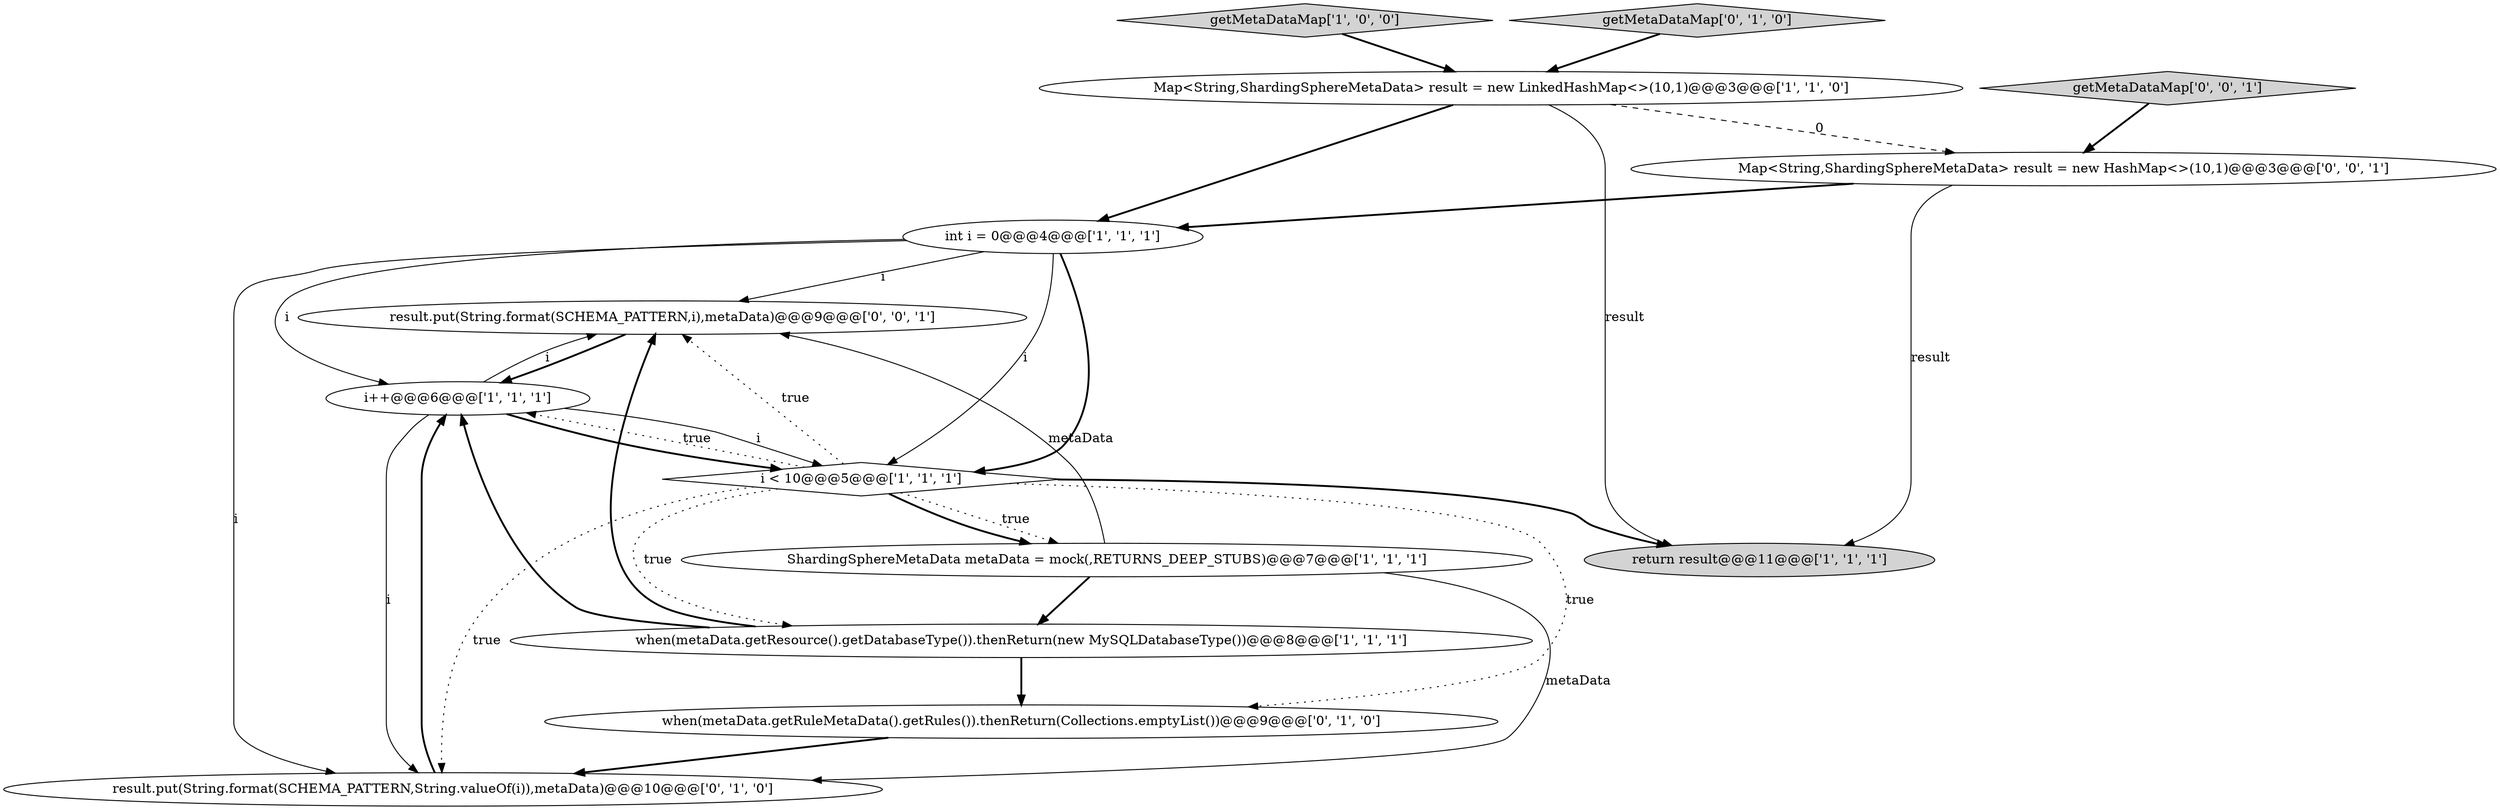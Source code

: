 digraph {
12 [style = filled, label = "result.put(String.format(SCHEMA_PATTERN,i),metaData)@@@9@@@['0', '0', '1']", fillcolor = white, shape = ellipse image = "AAA0AAABBB3BBB"];
5 [style = filled, label = "getMetaDataMap['1', '0', '0']", fillcolor = lightgray, shape = diamond image = "AAA0AAABBB1BBB"];
0 [style = filled, label = "int i = 0@@@4@@@['1', '1', '1']", fillcolor = white, shape = ellipse image = "AAA0AAABBB1BBB"];
7 [style = filled, label = "Map<String,ShardingSphereMetaData> result = new LinkedHashMap<>(10,1)@@@3@@@['1', '1', '0']", fillcolor = white, shape = ellipse image = "AAA0AAABBB1BBB"];
6 [style = filled, label = "i < 10@@@5@@@['1', '1', '1']", fillcolor = white, shape = diamond image = "AAA0AAABBB1BBB"];
11 [style = filled, label = "getMetaDataMap['0', '0', '1']", fillcolor = lightgray, shape = diamond image = "AAA0AAABBB3BBB"];
3 [style = filled, label = "when(metaData.getResource().getDatabaseType()).thenReturn(new MySQLDatabaseType())@@@8@@@['1', '1', '1']", fillcolor = white, shape = ellipse image = "AAA0AAABBB1BBB"];
4 [style = filled, label = "ShardingSphereMetaData metaData = mock(,RETURNS_DEEP_STUBS)@@@7@@@['1', '1', '1']", fillcolor = white, shape = ellipse image = "AAA0AAABBB1BBB"];
9 [style = filled, label = "when(metaData.getRuleMetaData().getRules()).thenReturn(Collections.emptyList())@@@9@@@['0', '1', '0']", fillcolor = white, shape = ellipse image = "AAA1AAABBB2BBB"];
13 [style = filled, label = "Map<String,ShardingSphereMetaData> result = new HashMap<>(10,1)@@@3@@@['0', '0', '1']", fillcolor = white, shape = ellipse image = "AAA0AAABBB3BBB"];
2 [style = filled, label = "return result@@@11@@@['1', '1', '1']", fillcolor = lightgray, shape = ellipse image = "AAA0AAABBB1BBB"];
10 [style = filled, label = "getMetaDataMap['0', '1', '0']", fillcolor = lightgray, shape = diamond image = "AAA0AAABBB2BBB"];
8 [style = filled, label = "result.put(String.format(SCHEMA_PATTERN,String.valueOf(i)),metaData)@@@10@@@['0', '1', '0']", fillcolor = white, shape = ellipse image = "AAA1AAABBB2BBB"];
1 [style = filled, label = "i++@@@6@@@['1', '1', '1']", fillcolor = white, shape = ellipse image = "AAA0AAABBB1BBB"];
0->6 [style = bold, label=""];
1->8 [style = solid, label="i"];
6->4 [style = bold, label=""];
13->0 [style = bold, label=""];
0->1 [style = solid, label="i"];
1->12 [style = solid, label="i"];
12->1 [style = bold, label=""];
6->1 [style = dotted, label="true"];
4->8 [style = solid, label="metaData"];
7->2 [style = solid, label="result"];
1->6 [style = bold, label=""];
7->13 [style = dashed, label="0"];
3->1 [style = bold, label=""];
0->8 [style = solid, label="i"];
6->2 [style = bold, label=""];
8->1 [style = bold, label=""];
13->2 [style = solid, label="result"];
6->4 [style = dotted, label="true"];
10->7 [style = bold, label=""];
6->8 [style = dotted, label="true"];
3->12 [style = bold, label=""];
4->12 [style = solid, label="metaData"];
3->9 [style = bold, label=""];
7->0 [style = bold, label=""];
0->6 [style = solid, label="i"];
11->13 [style = bold, label=""];
6->3 [style = dotted, label="true"];
6->9 [style = dotted, label="true"];
6->12 [style = dotted, label="true"];
9->8 [style = bold, label=""];
0->12 [style = solid, label="i"];
1->6 [style = solid, label="i"];
4->3 [style = bold, label=""];
5->7 [style = bold, label=""];
}

